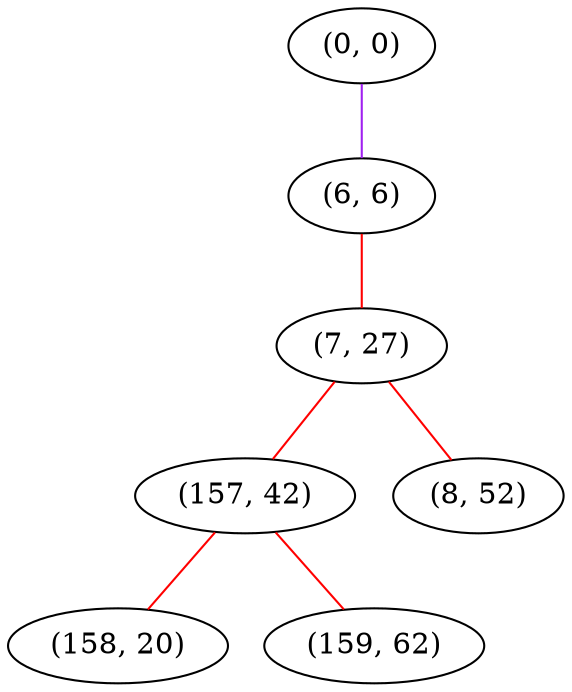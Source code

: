 graph "" {
"(0, 0)";
"(6, 6)";
"(7, 27)";
"(157, 42)";
"(8, 52)";
"(158, 20)";
"(159, 62)";
"(0, 0)" -- "(6, 6)"  [color=purple, key=0, weight=4];
"(6, 6)" -- "(7, 27)"  [color=red, key=0, weight=1];
"(7, 27)" -- "(8, 52)"  [color=red, key=0, weight=1];
"(7, 27)" -- "(157, 42)"  [color=red, key=0, weight=1];
"(157, 42)" -- "(159, 62)"  [color=red, key=0, weight=1];
"(157, 42)" -- "(158, 20)"  [color=red, key=0, weight=1];
}
